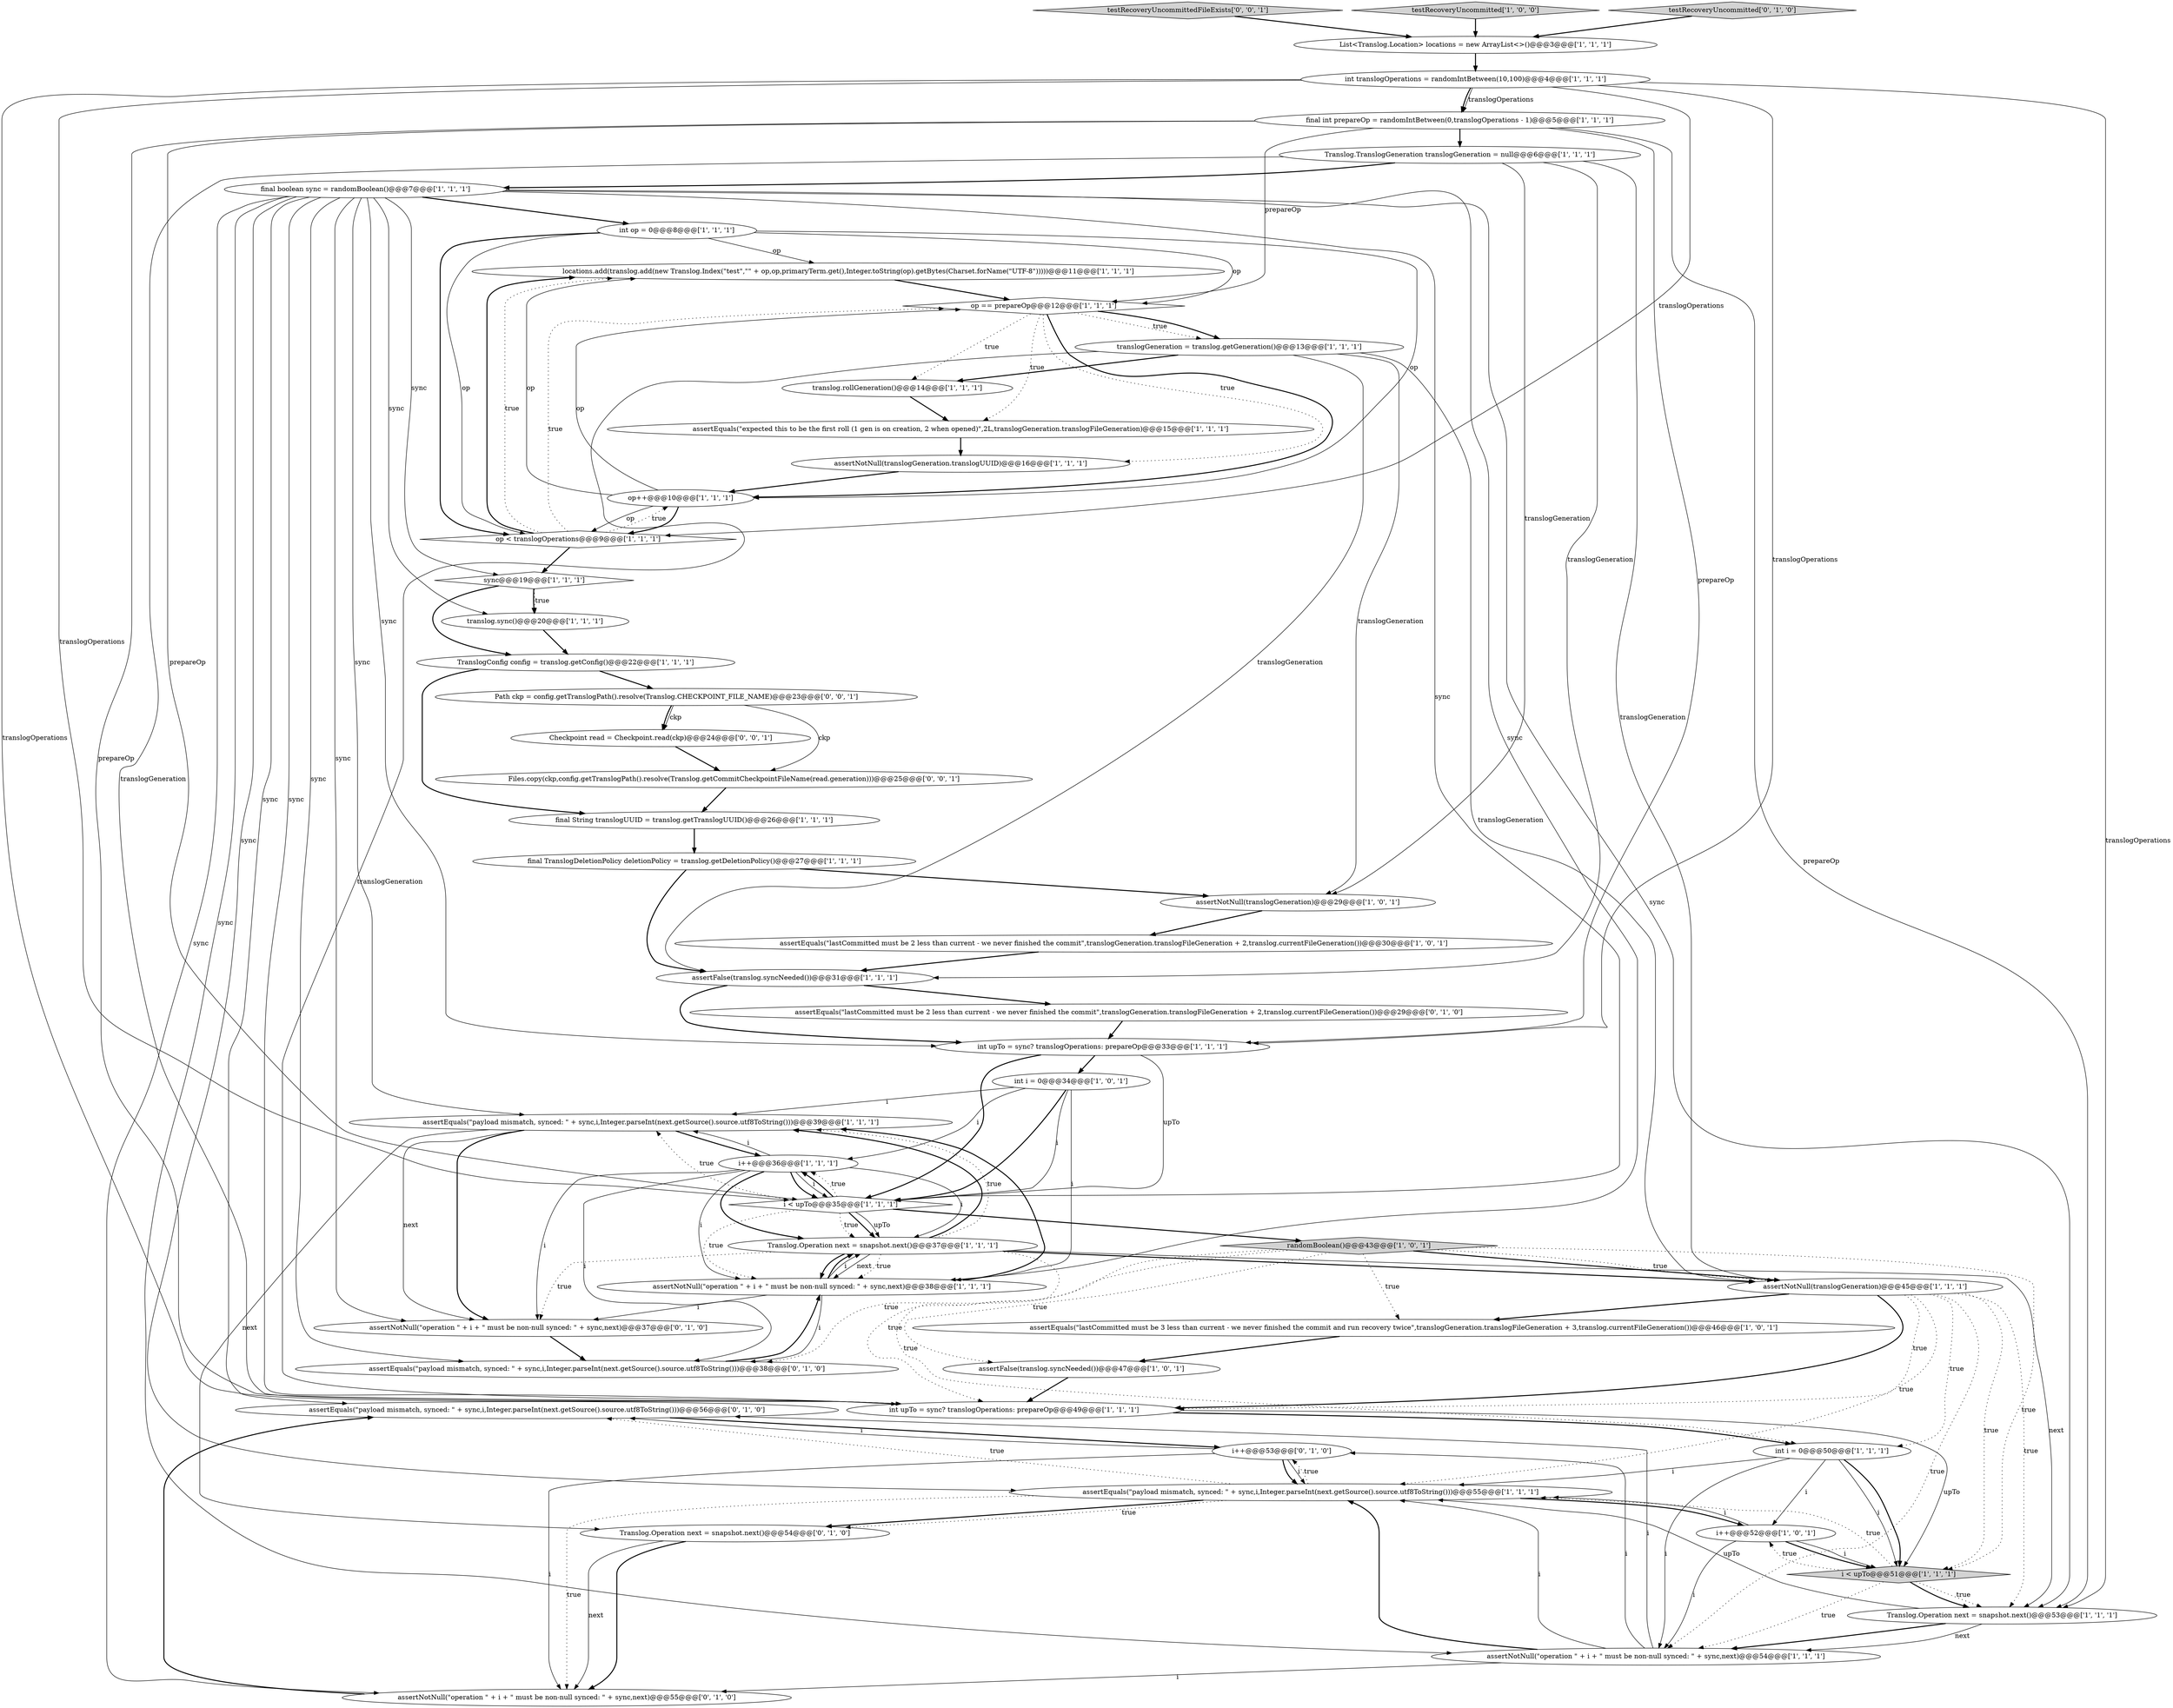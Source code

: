 digraph {
42 [style = filled, label = "assertEquals(\"payload mismatch, synced: \" + sync,i,Integer.parseInt(next.getSource().source.utf8ToString()))@@@56@@@['0', '1', '0']", fillcolor = white, shape = ellipse image = "AAA0AAABBB2BBB"];
2 [style = filled, label = "assertEquals(\"expected this to be the first roll (1 gen is on creation, 2 when opened)\",2L,translogGeneration.translogFileGeneration)@@@15@@@['1', '1', '1']", fillcolor = white, shape = ellipse image = "AAA0AAABBB1BBB"];
6 [style = filled, label = "translogGeneration = translog.getGeneration()@@@13@@@['1', '1', '1']", fillcolor = white, shape = ellipse image = "AAA0AAABBB1BBB"];
51 [style = filled, label = "Path ckp = config.getTranslogPath().resolve(Translog.CHECKPOINT_FILE_NAME)@@@23@@@['0', '0', '1']", fillcolor = white, shape = ellipse image = "AAA0AAABBB3BBB"];
39 [style = filled, label = "Translog.Operation next = snapshot.next()@@@37@@@['1', '1', '1']", fillcolor = white, shape = ellipse image = "AAA0AAABBB1BBB"];
10 [style = filled, label = "translog.sync()@@@20@@@['1', '1', '1']", fillcolor = white, shape = ellipse image = "AAA0AAABBB1BBB"];
47 [style = filled, label = "Translog.Operation next = snapshot.next()@@@54@@@['0', '1', '0']", fillcolor = white, shape = ellipse image = "AAA0AAABBB2BBB"];
52 [style = filled, label = "Files.copy(ckp,config.getTranslogPath().resolve(Translog.getCommitCheckpointFileName(read.generation)))@@@25@@@['0', '0', '1']", fillcolor = white, shape = ellipse image = "AAA0AAABBB3BBB"];
30 [style = filled, label = "locations.add(translog.add(new Translog.Index(\"test\",\"\" + op,op,primaryTerm.get(),Integer.toString(op).getBytes(Charset.forName(\"UTF-8\")))))@@@11@@@['1', '1', '1']", fillcolor = white, shape = ellipse image = "AAA0AAABBB1BBB"];
50 [style = filled, label = "testRecoveryUncommittedFileExists['0', '0', '1']", fillcolor = lightgray, shape = diamond image = "AAA0AAABBB3BBB"];
17 [style = filled, label = "assertEquals(\"lastCommitted must be 3 less than current - we never finished the commit and run recovery twice\",translogGeneration.translogFileGeneration + 3,translog.currentFileGeneration())@@@46@@@['1', '0', '1']", fillcolor = white, shape = ellipse image = "AAA0AAABBB1BBB"];
40 [style = filled, label = "assertNotNull(\"operation \" + i + \" must be non-null synced: \" + sync,next)@@@38@@@['1', '1', '1']", fillcolor = white, shape = ellipse image = "AAA0AAABBB1BBB"];
19 [style = filled, label = "int op = 0@@@8@@@['1', '1', '1']", fillcolor = white, shape = ellipse image = "AAA0AAABBB1BBB"];
38 [style = filled, label = "int i = 0@@@34@@@['1', '0', '1']", fillcolor = white, shape = ellipse image = "AAA0AAABBB1BBB"];
14 [style = filled, label = "final String translogUUID = translog.getTranslogUUID()@@@26@@@['1', '1', '1']", fillcolor = white, shape = ellipse image = "AAA0AAABBB1BBB"];
13 [style = filled, label = "final TranslogDeletionPolicy deletionPolicy = translog.getDeletionPolicy()@@@27@@@['1', '1', '1']", fillcolor = white, shape = ellipse image = "AAA0AAABBB1BBB"];
4 [style = filled, label = "testRecoveryUncommitted['1', '0', '0']", fillcolor = lightgray, shape = diamond image = "AAA0AAABBB1BBB"];
31 [style = filled, label = "int upTo = sync? translogOperations: prepareOp@@@49@@@['1', '1', '1']", fillcolor = white, shape = ellipse image = "AAA0AAABBB1BBB"];
22 [style = filled, label = "Translog.TranslogGeneration translogGeneration = null@@@6@@@['1', '1', '1']", fillcolor = white, shape = ellipse image = "AAA0AAABBB1BBB"];
8 [style = filled, label = "assertNotNull(translogGeneration)@@@45@@@['1', '1', '1']", fillcolor = white, shape = ellipse image = "AAA0AAABBB1BBB"];
9 [style = filled, label = "randomBoolean()@@@43@@@['1', '0', '1']", fillcolor = lightgray, shape = diamond image = "AAA0AAABBB1BBB"];
24 [style = filled, label = "op++@@@10@@@['1', '1', '1']", fillcolor = white, shape = ellipse image = "AAA0AAABBB1BBB"];
26 [style = filled, label = "List<Translog.Location> locations = new ArrayList<>()@@@3@@@['1', '1', '1']", fillcolor = white, shape = ellipse image = "AAA0AAABBB1BBB"];
18 [style = filled, label = "assertNotNull(translogGeneration.translogUUID)@@@16@@@['1', '1', '1']", fillcolor = white, shape = ellipse image = "AAA0AAABBB1BBB"];
28 [style = filled, label = "assertNotNull(translogGeneration)@@@29@@@['1', '0', '1']", fillcolor = white, shape = ellipse image = "AAA0AAABBB1BBB"];
43 [style = filled, label = "assertEquals(\"lastCommitted must be 2 less than current - we never finished the commit\",translogGeneration.translogFileGeneration + 2,translog.currentFileGeneration())@@@29@@@['0', '1', '0']", fillcolor = white, shape = ellipse image = "AAA0AAABBB2BBB"];
11 [style = filled, label = "assertFalse(translog.syncNeeded())@@@47@@@['1', '0', '1']", fillcolor = white, shape = ellipse image = "AAA0AAABBB1BBB"];
45 [style = filled, label = "assertEquals(\"payload mismatch, synced: \" + sync,i,Integer.parseInt(next.getSource().source.utf8ToString()))@@@38@@@['0', '1', '0']", fillcolor = white, shape = ellipse image = "AAA0AAABBB2BBB"];
23 [style = filled, label = "int upTo = sync? translogOperations: prepareOp@@@33@@@['1', '1', '1']", fillcolor = white, shape = ellipse image = "AAA0AAABBB1BBB"];
3 [style = filled, label = "sync@@@19@@@['1', '1', '1']", fillcolor = white, shape = diamond image = "AAA0AAABBB1BBB"];
29 [style = filled, label = "i++@@@36@@@['1', '1', '1']", fillcolor = white, shape = ellipse image = "AAA0AAABBB1BBB"];
0 [style = filled, label = "op < translogOperations@@@9@@@['1', '1', '1']", fillcolor = white, shape = diamond image = "AAA0AAABBB1BBB"];
16 [style = filled, label = "TranslogConfig config = translog.getConfig()@@@22@@@['1', '1', '1']", fillcolor = white, shape = ellipse image = "AAA0AAABBB1BBB"];
5 [style = filled, label = "i < upTo@@@51@@@['1', '1', '1']", fillcolor = lightgray, shape = diamond image = "AAA0AAABBB1BBB"];
25 [style = filled, label = "int i = 0@@@50@@@['1', '1', '1']", fillcolor = white, shape = ellipse image = "AAA0AAABBB1BBB"];
21 [style = filled, label = "int translogOperations = randomIntBetween(10,100)@@@4@@@['1', '1', '1']", fillcolor = white, shape = ellipse image = "AAA0AAABBB1BBB"];
33 [style = filled, label = "final boolean sync = randomBoolean()@@@7@@@['1', '1', '1']", fillcolor = white, shape = ellipse image = "AAA0AAABBB1BBB"];
41 [style = filled, label = "assertNotNull(\"operation \" + i + \" must be non-null synced: \" + sync,next)@@@55@@@['0', '1', '0']", fillcolor = white, shape = ellipse image = "AAA0AAABBB2BBB"];
1 [style = filled, label = "assertFalse(translog.syncNeeded())@@@31@@@['1', '1', '1']", fillcolor = white, shape = ellipse image = "AAA0AAABBB1BBB"];
44 [style = filled, label = "testRecoveryUncommitted['0', '1', '0']", fillcolor = lightgray, shape = diamond image = "AAA0AAABBB2BBB"];
49 [style = filled, label = "Checkpoint read = Checkpoint.read(ckp)@@@24@@@['0', '0', '1']", fillcolor = white, shape = ellipse image = "AAA0AAABBB3BBB"];
32 [style = filled, label = "final int prepareOp = randomIntBetween(0,translogOperations - 1)@@@5@@@['1', '1', '1']", fillcolor = white, shape = ellipse image = "AAA0AAABBB1BBB"];
34 [style = filled, label = "i++@@@52@@@['1', '0', '1']", fillcolor = white, shape = ellipse image = "AAA0AAABBB1BBB"];
36 [style = filled, label = "i < upTo@@@35@@@['1', '1', '1']", fillcolor = white, shape = diamond image = "AAA0AAABBB1BBB"];
37 [style = filled, label = "op == prepareOp@@@12@@@['1', '1', '1']", fillcolor = white, shape = diamond image = "AAA0AAABBB1BBB"];
20 [style = filled, label = "assertNotNull(\"operation \" + i + \" must be non-null synced: \" + sync,next)@@@54@@@['1', '1', '1']", fillcolor = white, shape = ellipse image = "AAA0AAABBB1BBB"];
48 [style = filled, label = "i++@@@53@@@['0', '1', '0']", fillcolor = white, shape = ellipse image = "AAA0AAABBB2BBB"];
12 [style = filled, label = "translog.rollGeneration()@@@14@@@['1', '1', '1']", fillcolor = white, shape = ellipse image = "AAA0AAABBB1BBB"];
46 [style = filled, label = "assertNotNull(\"operation \" + i + \" must be non-null synced: \" + sync,next)@@@37@@@['0', '1', '0']", fillcolor = white, shape = ellipse image = "AAA0AAABBB2BBB"];
35 [style = filled, label = "assertEquals(\"lastCommitted must be 2 less than current - we never finished the commit\",translogGeneration.translogFileGeneration + 2,translog.currentFileGeneration())@@@30@@@['1', '0', '1']", fillcolor = white, shape = ellipse image = "AAA0AAABBB1BBB"];
27 [style = filled, label = "Translog.Operation next = snapshot.next()@@@53@@@['1', '1', '1']", fillcolor = white, shape = ellipse image = "AAA0AAABBB1BBB"];
7 [style = filled, label = "assertEquals(\"payload mismatch, synced: \" + sync,i,Integer.parseInt(next.getSource().source.utf8ToString()))@@@39@@@['1', '1', '1']", fillcolor = white, shape = ellipse image = "AAA0AAABBB1BBB"];
15 [style = filled, label = "assertEquals(\"payload mismatch, synced: \" + sync,i,Integer.parseInt(next.getSource().source.utf8ToString()))@@@55@@@['1', '1', '1']", fillcolor = white, shape = ellipse image = "AAA0AAABBB1BBB"];
16->51 [style = bold, label=""];
0->30 [style = bold, label=""];
32->22 [style = bold, label=""];
19->24 [style = solid, label="op"];
22->1 [style = solid, label="translogGeneration"];
23->36 [style = solid, label="upTo"];
21->27 [style = solid, label="translogOperations"];
36->29 [style = bold, label=""];
42->48 [style = bold, label=""];
29->7 [style = solid, label="i"];
3->16 [style = bold, label=""];
43->23 [style = bold, label=""];
13->1 [style = bold, label=""];
1->23 [style = bold, label=""];
21->0 [style = solid, label="translogOperations"];
12->2 [style = bold, label=""];
39->40 [style = solid, label="next"];
52->14 [style = bold, label=""];
36->39 [style = dotted, label="true"];
38->36 [style = solid, label="i"];
20->41 [style = solid, label="i"];
0->24 [style = dotted, label="true"];
39->46 [style = dotted, label="true"];
33->23 [style = solid, label="sync"];
16->14 [style = bold, label=""];
48->42 [style = solid, label="i"];
23->36 [style = bold, label=""];
33->36 [style = solid, label="sync"];
8->20 [style = dotted, label="true"];
20->15 [style = bold, label=""];
41->42 [style = bold, label=""];
8->31 [style = dotted, label="true"];
32->23 [style = solid, label="prepareOp"];
19->37 [style = solid, label="op"];
29->40 [style = solid, label="i"];
7->29 [style = bold, label=""];
0->3 [style = bold, label=""];
29->36 [style = bold, label=""];
22->33 [style = bold, label=""];
27->15 [style = solid, label="upTo"];
36->9 [style = bold, label=""];
15->34 [style = bold, label=""];
40->39 [style = solid, label="i"];
31->5 [style = solid, label="upTo"];
7->46 [style = bold, label=""];
29->39 [style = bold, label=""];
27->20 [style = solid, label="next"];
24->0 [style = bold, label=""];
25->5 [style = solid, label="i"];
29->39 [style = solid, label="i"];
39->8 [style = bold, label=""];
9->31 [style = dotted, label="true"];
2->18 [style = bold, label=""];
37->18 [style = dotted, label="true"];
36->40 [style = dotted, label="true"];
9->8 [style = bold, label=""];
33->7 [style = solid, label="sync"];
25->15 [style = solid, label="i"];
15->42 [style = dotted, label="true"];
33->3 [style = solid, label="sync"];
9->8 [style = dotted, label="true"];
8->17 [style = bold, label=""];
3->10 [style = bold, label=""];
21->23 [style = solid, label="translogOperations"];
33->45 [style = solid, label="sync"];
28->35 [style = bold, label=""];
36->7 [style = dotted, label="true"];
24->0 [style = solid, label="op"];
15->41 [style = dotted, label="true"];
5->34 [style = dotted, label="true"];
39->7 [style = bold, label=""];
40->45 [style = solid, label="i"];
6->28 [style = solid, label="translogGeneration"];
33->15 [style = solid, label="sync"];
29->45 [style = solid, label="i"];
20->48 [style = solid, label="i"];
0->37 [style = dotted, label="true"];
47->41 [style = bold, label=""];
39->40 [style = dotted, label="true"];
36->29 [style = dotted, label="true"];
15->47 [style = bold, label=""];
33->40 [style = solid, label="sync"];
27->20 [style = bold, label=""];
20->15 [style = solid, label="i"];
8->25 [style = dotted, label="true"];
47->41 [style = solid, label="next"];
18->24 [style = bold, label=""];
31->25 [style = bold, label=""];
37->24 [style = bold, label=""];
15->47 [style = dotted, label="true"];
22->31 [style = solid, label="translogGeneration"];
33->20 [style = solid, label="sync"];
8->31 [style = bold, label=""];
25->20 [style = solid, label="i"];
33->31 [style = solid, label="sync"];
40->46 [style = solid, label="i"];
9->11 [style = dotted, label="true"];
3->10 [style = dotted, label="true"];
33->27 [style = solid, label="sync"];
6->31 [style = solid, label="translogGeneration"];
20->42 [style = solid, label="i"];
8->15 [style = dotted, label="true"];
6->8 [style = solid, label="translogGeneration"];
51->49 [style = solid, label="ckp"];
33->41 [style = solid, label="sync"];
21->32 [style = solid, label="translogOperations"];
0->30 [style = dotted, label="true"];
5->15 [style = dotted, label="true"];
36->39 [style = bold, label=""];
21->36 [style = solid, label="translogOperations"];
19->0 [style = bold, label=""];
26->21 [style = bold, label=""];
7->46 [style = solid, label="next"];
11->31 [style = bold, label=""];
37->6 [style = dotted, label="true"];
40->39 [style = bold, label=""];
35->1 [style = bold, label=""];
10->16 [style = bold, label=""];
15->48 [style = dotted, label="true"];
29->36 [style = solid, label="i"];
39->40 [style = bold, label=""];
38->7 [style = solid, label="i"];
22->8 [style = solid, label="translogGeneration"];
5->27 [style = dotted, label="true"];
33->46 [style = solid, label="sync"];
25->5 [style = bold, label=""];
14->13 [style = bold, label=""];
33->19 [style = bold, label=""];
19->30 [style = solid, label="op"];
39->45 [style = dotted, label="true"];
6->1 [style = solid, label="translogGeneration"];
45->40 [style = bold, label=""];
22->28 [style = solid, label="translogGeneration"];
6->12 [style = bold, label=""];
50->26 [style = bold, label=""];
9->5 [style = dotted, label="true"];
32->31 [style = solid, label="prepareOp"];
34->15 [style = solid, label="i"];
32->37 [style = solid, label="prepareOp"];
19->0 [style = solid, label="op"];
34->5 [style = bold, label=""];
1->43 [style = bold, label=""];
39->27 [style = solid, label="next"];
9->17 [style = dotted, label="true"];
38->29 [style = solid, label="i"];
4->26 [style = bold, label=""];
37->12 [style = dotted, label="true"];
38->36 [style = bold, label=""];
34->20 [style = solid, label="i"];
51->49 [style = bold, label=""];
38->40 [style = solid, label="i"];
30->37 [style = bold, label=""];
32->36 [style = solid, label="prepareOp"];
37->6 [style = bold, label=""];
29->46 [style = solid, label="i"];
24->37 [style = solid, label="op"];
9->25 [style = dotted, label="true"];
51->52 [style = solid, label="ckp"];
40->7 [style = bold, label=""];
49->52 [style = bold, label=""];
44->26 [style = bold, label=""];
24->30 [style = solid, label="op"];
8->5 [style = dotted, label="true"];
33->10 [style = solid, label="sync"];
23->38 [style = bold, label=""];
21->32 [style = bold, label=""];
48->15 [style = bold, label=""];
21->31 [style = solid, label="translogOperations"];
48->15 [style = solid, label="i"];
46->45 [style = bold, label=""];
5->20 [style = dotted, label="true"];
33->42 [style = solid, label="sync"];
36->39 [style = solid, label="upTo"];
25->34 [style = solid, label="i"];
5->27 [style = bold, label=""];
34->5 [style = solid, label="i"];
8->27 [style = dotted, label="true"];
37->2 [style = dotted, label="true"];
32->27 [style = solid, label="prepareOp"];
7->47 [style = solid, label="next"];
39->7 [style = dotted, label="true"];
48->41 [style = solid, label="i"];
13->28 [style = bold, label=""];
17->11 [style = bold, label=""];
}
